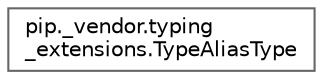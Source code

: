 digraph "Graphical Class Hierarchy"
{
 // LATEX_PDF_SIZE
  bgcolor="transparent";
  edge [fontname=Helvetica,fontsize=10,labelfontname=Helvetica,labelfontsize=10];
  node [fontname=Helvetica,fontsize=10,shape=box,height=0.2,width=0.4];
  rankdir="LR";
  Node0 [id="Node000000",label="pip._vendor.typing\l_extensions.TypeAliasType",height=0.2,width=0.4,color="grey40", fillcolor="white", style="filled",URL="$de/d0e/classpip_1_1__vendor_1_1typing__extensions_1_1TypeAliasType.html",tooltip=" "];
}
